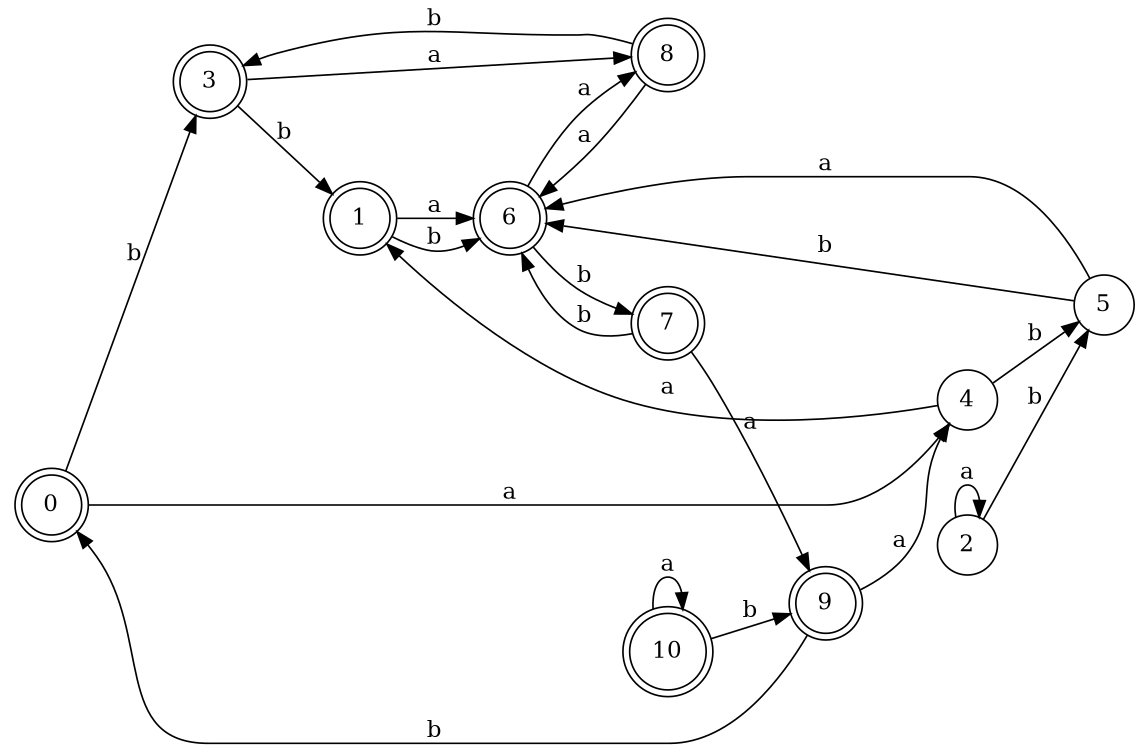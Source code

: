 digraph n9_5 {
__start0 [label="" shape="none"];

rankdir=LR;
size="8,5";

s0 [style="rounded,filled", color="black", fillcolor="white" shape="doublecircle", label="0"];
s1 [style="rounded,filled", color="black", fillcolor="white" shape="doublecircle", label="1"];
s2 [style="filled", color="black", fillcolor="white" shape="circle", label="2"];
s3 [style="rounded,filled", color="black", fillcolor="white" shape="doublecircle", label="3"];
s4 [style="filled", color="black", fillcolor="white" shape="circle", label="4"];
s5 [style="filled", color="black", fillcolor="white" shape="circle", label="5"];
s6 [style="rounded,filled", color="black", fillcolor="white" shape="doublecircle", label="6"];
s7 [style="rounded,filled", color="black", fillcolor="white" shape="doublecircle", label="7"];
s8 [style="rounded,filled", color="black", fillcolor="white" shape="doublecircle", label="8"];
s9 [style="rounded,filled", color="black", fillcolor="white" shape="doublecircle", label="9"];
s10 [style="rounded,filled", color="black", fillcolor="white" shape="doublecircle", label="10"];
s0 -> s4 [label="a"];
s0 -> s3 [label="b"];
s1 -> s6 [label="a"];
s1 -> s6 [label="b"];
s2 -> s2 [label="a"];
s2 -> s5 [label="b"];
s3 -> s8 [label="a"];
s3 -> s1 [label="b"];
s4 -> s1 [label="a"];
s4 -> s5 [label="b"];
s5 -> s6 [label="a"];
s5 -> s6 [label="b"];
s6 -> s8 [label="a"];
s6 -> s7 [label="b"];
s7 -> s9 [label="a"];
s7 -> s6 [label="b"];
s8 -> s6 [label="a"];
s8 -> s3 [label="b"];
s9 -> s4 [label="a"];
s9 -> s0 [label="b"];
s10 -> s10 [label="a"];
s10 -> s9 [label="b"];

}